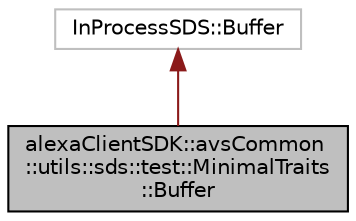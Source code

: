 digraph "alexaClientSDK::avsCommon::utils::sds::test::MinimalTraits::Buffer"
{
 // LATEX_PDF_SIZE
  edge [fontname="Helvetica",fontsize="10",labelfontname="Helvetica",labelfontsize="10"];
  node [fontname="Helvetica",fontsize="10",shape=record];
  Node1 [label="alexaClientSDK::avsCommon\l::utils::sds::test::MinimalTraits\l::Buffer",height=0.2,width=0.4,color="black", fillcolor="grey75", style="filled", fontcolor="black",tooltip="A Buffer type with the minimum functionality required by SDS."];
  Node2 -> Node1 [dir="back",color="firebrick4",fontsize="10",style="solid",fontname="Helvetica"];
  Node2 [label="InProcessSDS::Buffer",height=0.2,width=0.4,color="grey75", fillcolor="white", style="filled",tooltip=" "];
}
